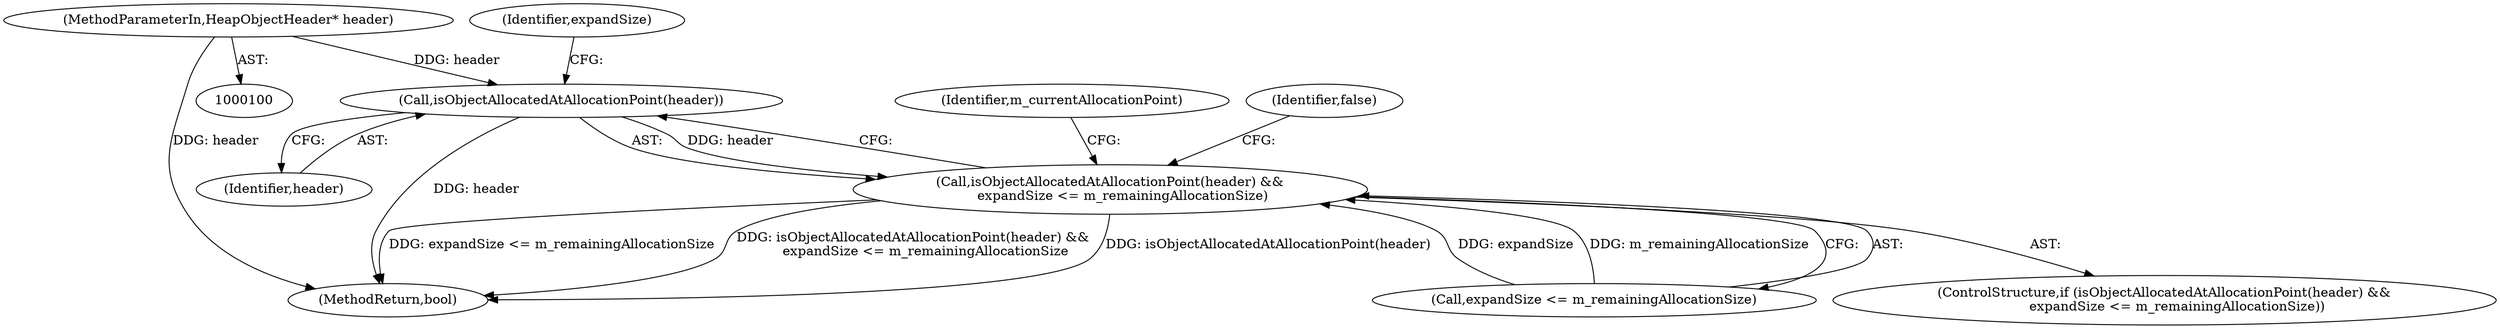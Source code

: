 digraph "0_Chrome_0749ec24fae74ec32d0567eef0e5ec43c84dbcb9_5@pointer" {
"1000101" [label="(MethodParameterIn,HeapObjectHeader* header)"];
"1000128" [label="(Call,isObjectAllocatedAtAllocationPoint(header))"];
"1000127" [label="(Call,isObjectAllocatedAtAllocationPoint(header) &&\n      expandSize <= m_remainingAllocationSize)"];
"1000127" [label="(Call,isObjectAllocatedAtAllocationPoint(header) &&\n      expandSize <= m_remainingAllocationSize)"];
"1000129" [label="(Identifier,header)"];
"1000135" [label="(Identifier,m_currentAllocationPoint)"];
"1000101" [label="(MethodParameterIn,HeapObjectHeader* header)"];
"1000130" [label="(Call,expandSize <= m_remainingAllocationSize)"];
"1000159" [label="(MethodReturn,bool)"];
"1000128" [label="(Call,isObjectAllocatedAtAllocationPoint(header))"];
"1000126" [label="(ControlStructure,if (isObjectAllocatedAtAllocationPoint(header) &&\n      expandSize <= m_remainingAllocationSize))"];
"1000158" [label="(Identifier,false)"];
"1000131" [label="(Identifier,expandSize)"];
"1000101" -> "1000100"  [label="AST: "];
"1000101" -> "1000159"  [label="DDG: header"];
"1000101" -> "1000128"  [label="DDG: header"];
"1000128" -> "1000127"  [label="AST: "];
"1000128" -> "1000129"  [label="CFG: "];
"1000129" -> "1000128"  [label="AST: "];
"1000131" -> "1000128"  [label="CFG: "];
"1000127" -> "1000128"  [label="CFG: "];
"1000128" -> "1000159"  [label="DDG: header"];
"1000128" -> "1000127"  [label="DDG: header"];
"1000127" -> "1000126"  [label="AST: "];
"1000127" -> "1000130"  [label="CFG: "];
"1000130" -> "1000127"  [label="AST: "];
"1000135" -> "1000127"  [label="CFG: "];
"1000158" -> "1000127"  [label="CFG: "];
"1000127" -> "1000159"  [label="DDG: expandSize <= m_remainingAllocationSize"];
"1000127" -> "1000159"  [label="DDG: isObjectAllocatedAtAllocationPoint(header) &&\n      expandSize <= m_remainingAllocationSize"];
"1000127" -> "1000159"  [label="DDG: isObjectAllocatedAtAllocationPoint(header)"];
"1000130" -> "1000127"  [label="DDG: expandSize"];
"1000130" -> "1000127"  [label="DDG: m_remainingAllocationSize"];
}
